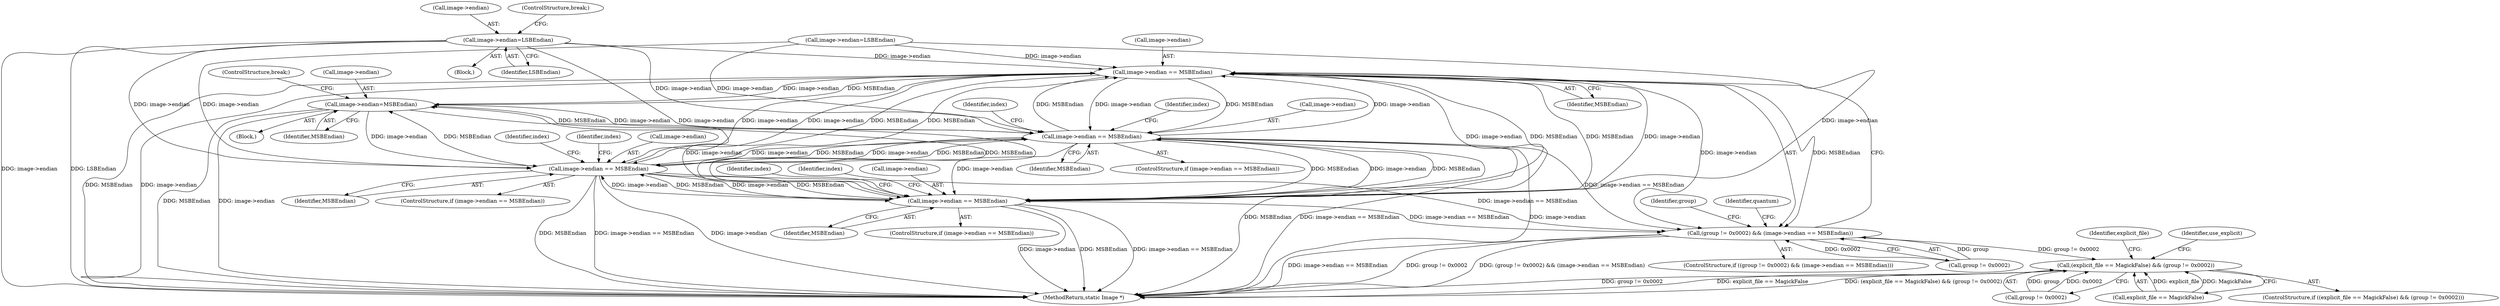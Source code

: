 digraph "0_ImageMagick_16916c8979c32765c542e216b31cee2671b7afe7@pointer" {
"1001413" [label="(Call,image->endian=LSBEndian)"];
"1000619" [label="(Call,image->endian == MSBEndian)"];
"1000615" [label="(Call,(group != 0x0002) && (image->endian == MSBEndian))"];
"1000710" [label="(Call,(explicit_file == MagickFalse) && (group != 0x0002))"];
"1001421" [label="(Call,image->endian=MSBEndian)"];
"1002022" [label="(Call,image->endian == MSBEndian)"];
"1002147" [label="(Call,image->endian == MSBEndian)"];
"1002272" [label="(Call,image->endian == MSBEndian)"];
"1000620" [label="(Call,image->endian)"];
"1002153" [label="(Identifier,index)"];
"1001426" [label="(ControlStructure,break;)"];
"1001413" [label="(Call,image->endian=LSBEndian)"];
"1002022" [label="(Call,image->endian == MSBEndian)"];
"1001414" [label="(Call,image->endian)"];
"1002271" [label="(ControlStructure,if (image->endian == MSBEndian))"];
"1000623" [label="(Identifier,MSBEndian)"];
"1002272" [label="(Call,image->endian == MSBEndian)"];
"1000709" [label="(ControlStructure,if ((explicit_file == MagickFalse) && (group != 0x0002)))"];
"1002026" [label="(Identifier,MSBEndian)"];
"1002023" [label="(Call,image->endian)"];
"1002167" [label="(Identifier,index)"];
"1002278" [label="(Identifier,index)"];
"1002292" [label="(Identifier,index)"];
"1000619" [label="(Call,image->endian == MSBEndian)"];
"1001422" [label="(Call,image->endian)"];
"1001421" [label="(Call,image->endian=MSBEndian)"];
"1001425" [label="(Identifier,MSBEndian)"];
"1000718" [label="(Identifier,explicit_file)"];
"1000740" [label="(Identifier,use_explicit)"];
"1001418" [label="(ControlStructure,break;)"];
"1001420" [label="(Block,)"];
"1002148" [label="(Call,image->endian)"];
"1004568" [label="(MethodReturn,static Image *)"];
"1002028" [label="(Identifier,index)"];
"1001417" [label="(Identifier,LSBEndian)"];
"1000614" [label="(ControlStructure,if ((group != 0x0002) && (image->endian == MSBEndian)))"];
"1000714" [label="(Call,group != 0x0002)"];
"1000616" [label="(Call,group != 0x0002)"];
"1000652" [label="(Identifier,quantum)"];
"1002151" [label="(Identifier,MSBEndian)"];
"1002021" [label="(ControlStructure,if (image->endian == MSBEndian))"];
"1002146" [label="(ControlStructure,if (image->endian == MSBEndian))"];
"1000357" [label="(Call,image->endian=LSBEndian)"];
"1001412" [label="(Block,)"];
"1000615" [label="(Call,(group != 0x0002) && (image->endian == MSBEndian))"];
"1002276" [label="(Identifier,MSBEndian)"];
"1000626" [label="(Identifier,group)"];
"1000711" [label="(Call,explicit_file == MagickFalse)"];
"1000710" [label="(Call,(explicit_file == MagickFalse) && (group != 0x0002))"];
"1002042" [label="(Identifier,index)"];
"1002273" [label="(Call,image->endian)"];
"1002147" [label="(Call,image->endian == MSBEndian)"];
"1001413" -> "1001412"  [label="AST: "];
"1001413" -> "1001417"  [label="CFG: "];
"1001414" -> "1001413"  [label="AST: "];
"1001417" -> "1001413"  [label="AST: "];
"1001418" -> "1001413"  [label="CFG: "];
"1001413" -> "1004568"  [label="DDG: LSBEndian"];
"1001413" -> "1004568"  [label="DDG: image->endian"];
"1001413" -> "1000619"  [label="DDG: image->endian"];
"1001413" -> "1002022"  [label="DDG: image->endian"];
"1001413" -> "1002147"  [label="DDG: image->endian"];
"1001413" -> "1002272"  [label="DDG: image->endian"];
"1000619" -> "1000615"  [label="AST: "];
"1000619" -> "1000623"  [label="CFG: "];
"1000620" -> "1000619"  [label="AST: "];
"1000623" -> "1000619"  [label="AST: "];
"1000615" -> "1000619"  [label="CFG: "];
"1000619" -> "1004568"  [label="DDG: MSBEndian"];
"1000619" -> "1004568"  [label="DDG: image->endian"];
"1000619" -> "1000615"  [label="DDG: image->endian"];
"1000619" -> "1000615"  [label="DDG: MSBEndian"];
"1001421" -> "1000619"  [label="DDG: image->endian"];
"1002022" -> "1000619"  [label="DDG: image->endian"];
"1002022" -> "1000619"  [label="DDG: MSBEndian"];
"1002272" -> "1000619"  [label="DDG: image->endian"];
"1002272" -> "1000619"  [label="DDG: MSBEndian"];
"1002147" -> "1000619"  [label="DDG: image->endian"];
"1002147" -> "1000619"  [label="DDG: MSBEndian"];
"1000357" -> "1000619"  [label="DDG: image->endian"];
"1000619" -> "1001421"  [label="DDG: MSBEndian"];
"1000619" -> "1002022"  [label="DDG: image->endian"];
"1000619" -> "1002022"  [label="DDG: MSBEndian"];
"1000619" -> "1002147"  [label="DDG: image->endian"];
"1000619" -> "1002147"  [label="DDG: MSBEndian"];
"1000619" -> "1002272"  [label="DDG: image->endian"];
"1000619" -> "1002272"  [label="DDG: MSBEndian"];
"1000615" -> "1000614"  [label="AST: "];
"1000615" -> "1000616"  [label="CFG: "];
"1000616" -> "1000615"  [label="AST: "];
"1000626" -> "1000615"  [label="CFG: "];
"1000652" -> "1000615"  [label="CFG: "];
"1000615" -> "1004568"  [label="DDG: group != 0x0002"];
"1000615" -> "1004568"  [label="DDG: (group != 0x0002) && (image->endian == MSBEndian)"];
"1000615" -> "1004568"  [label="DDG: image->endian == MSBEndian"];
"1000616" -> "1000615"  [label="DDG: group"];
"1000616" -> "1000615"  [label="DDG: 0x0002"];
"1002022" -> "1000615"  [label="DDG: image->endian == MSBEndian"];
"1002272" -> "1000615"  [label="DDG: image->endian == MSBEndian"];
"1002147" -> "1000615"  [label="DDG: image->endian == MSBEndian"];
"1000615" -> "1000710"  [label="DDG: group != 0x0002"];
"1000710" -> "1000709"  [label="AST: "];
"1000710" -> "1000711"  [label="CFG: "];
"1000710" -> "1000714"  [label="CFG: "];
"1000711" -> "1000710"  [label="AST: "];
"1000714" -> "1000710"  [label="AST: "];
"1000718" -> "1000710"  [label="CFG: "];
"1000740" -> "1000710"  [label="CFG: "];
"1000710" -> "1004568"  [label="DDG: group != 0x0002"];
"1000710" -> "1004568"  [label="DDG: explicit_file == MagickFalse"];
"1000710" -> "1004568"  [label="DDG: (explicit_file == MagickFalse) && (group != 0x0002)"];
"1000711" -> "1000710"  [label="DDG: explicit_file"];
"1000711" -> "1000710"  [label="DDG: MagickFalse"];
"1000714" -> "1000710"  [label="DDG: group"];
"1000714" -> "1000710"  [label="DDG: 0x0002"];
"1001421" -> "1001420"  [label="AST: "];
"1001421" -> "1001425"  [label="CFG: "];
"1001422" -> "1001421"  [label="AST: "];
"1001425" -> "1001421"  [label="AST: "];
"1001426" -> "1001421"  [label="CFG: "];
"1001421" -> "1004568"  [label="DDG: image->endian"];
"1001421" -> "1004568"  [label="DDG: MSBEndian"];
"1002147" -> "1001421"  [label="DDG: MSBEndian"];
"1002022" -> "1001421"  [label="DDG: MSBEndian"];
"1002272" -> "1001421"  [label="DDG: MSBEndian"];
"1001421" -> "1002022"  [label="DDG: image->endian"];
"1001421" -> "1002147"  [label="DDG: image->endian"];
"1001421" -> "1002272"  [label="DDG: image->endian"];
"1002022" -> "1002021"  [label="AST: "];
"1002022" -> "1002026"  [label="CFG: "];
"1002023" -> "1002022"  [label="AST: "];
"1002026" -> "1002022"  [label="AST: "];
"1002028" -> "1002022"  [label="CFG: "];
"1002042" -> "1002022"  [label="CFG: "];
"1002022" -> "1004568"  [label="DDG: image->endian == MSBEndian"];
"1002022" -> "1004568"  [label="DDG: image->endian"];
"1002022" -> "1004568"  [label="DDG: MSBEndian"];
"1002272" -> "1002022"  [label="DDG: image->endian"];
"1002272" -> "1002022"  [label="DDG: MSBEndian"];
"1002147" -> "1002022"  [label="DDG: image->endian"];
"1002147" -> "1002022"  [label="DDG: MSBEndian"];
"1000357" -> "1002022"  [label="DDG: image->endian"];
"1002022" -> "1002147"  [label="DDG: image->endian"];
"1002022" -> "1002147"  [label="DDG: MSBEndian"];
"1002022" -> "1002272"  [label="DDG: image->endian"];
"1002022" -> "1002272"  [label="DDG: MSBEndian"];
"1002147" -> "1002146"  [label="AST: "];
"1002147" -> "1002151"  [label="CFG: "];
"1002148" -> "1002147"  [label="AST: "];
"1002151" -> "1002147"  [label="AST: "];
"1002153" -> "1002147"  [label="CFG: "];
"1002167" -> "1002147"  [label="CFG: "];
"1002147" -> "1004568"  [label="DDG: image->endian == MSBEndian"];
"1002147" -> "1004568"  [label="DDG: image->endian"];
"1002147" -> "1004568"  [label="DDG: MSBEndian"];
"1002272" -> "1002147"  [label="DDG: image->endian"];
"1002272" -> "1002147"  [label="DDG: MSBEndian"];
"1000357" -> "1002147"  [label="DDG: image->endian"];
"1002147" -> "1002272"  [label="DDG: image->endian"];
"1002147" -> "1002272"  [label="DDG: MSBEndian"];
"1002272" -> "1002271"  [label="AST: "];
"1002272" -> "1002276"  [label="CFG: "];
"1002273" -> "1002272"  [label="AST: "];
"1002276" -> "1002272"  [label="AST: "];
"1002278" -> "1002272"  [label="CFG: "];
"1002292" -> "1002272"  [label="CFG: "];
"1002272" -> "1004568"  [label="DDG: image->endian == MSBEndian"];
"1002272" -> "1004568"  [label="DDG: image->endian"];
"1002272" -> "1004568"  [label="DDG: MSBEndian"];
"1000357" -> "1002272"  [label="DDG: image->endian"];
}
